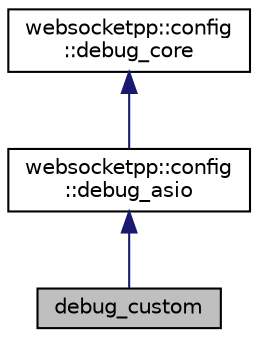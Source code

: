 digraph "debug_custom"
{
  edge [fontname="Helvetica",fontsize="10",labelfontname="Helvetica",labelfontsize="10"];
  node [fontname="Helvetica",fontsize="10",shape=record];
  Node3 [label="debug_custom",height=0.2,width=0.4,color="black", fillcolor="grey75", style="filled", fontcolor="black"];
  Node4 -> Node3 [dir="back",color="midnightblue",fontsize="10",style="solid"];
  Node4 [label="websocketpp::config\l::debug_asio",height=0.2,width=0.4,color="black", fillcolor="white", style="filled",URL="$structwebsocketpp_1_1config_1_1debug__asio.html",tooltip="Client/Server debug config with asio transport and TLS disabled. "];
  Node5 -> Node4 [dir="back",color="midnightblue",fontsize="10",style="solid"];
  Node5 [label="websocketpp::config\l::debug_core",height=0.2,width=0.4,color="black", fillcolor="white", style="filled",URL="$structwebsocketpp_1_1config_1_1debug__core.html",tooltip="Client/Server debug config with iostream transport. "];
}
